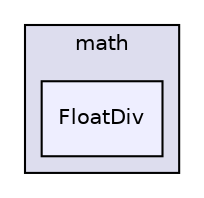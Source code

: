 digraph "shaderComp/printers/math/FloatDiv" {
  compound=true
  node [ fontsize="10", fontname="Helvetica"];
  edge [ labelfontsize="10", labelfontname="Helvetica"];
  subgraph clusterdir_39eb4419e4bca65043109219ed7b6dd1 {
    graph [ bgcolor="#ddddee", pencolor="black", label="math" fontname="Helvetica", fontsize="10", URL="dir_39eb4419e4bca65043109219ed7b6dd1.html"]
  dir_907f2f7c9ee85814fe85f37f92c58064 [shape=box, label="FloatDiv", style="filled", fillcolor="#eeeeff", pencolor="black", URL="dir_907f2f7c9ee85814fe85f37f92c58064.html"];
  }
}
